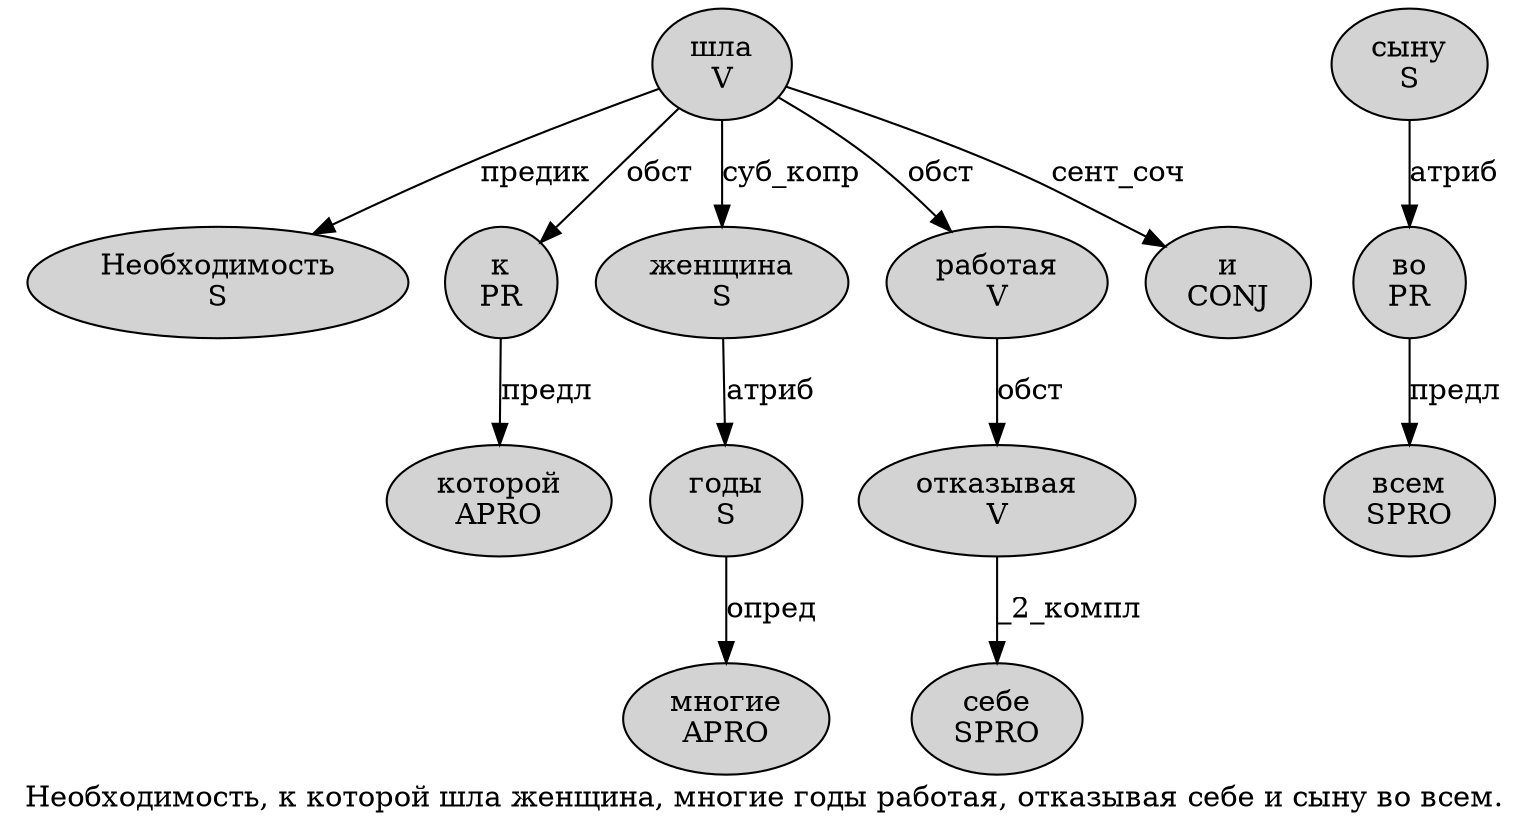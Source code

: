 digraph SENTENCE_116 {
	graph [label="Необходимость, к которой шла женщина, многие годы работая, отказывая себе и сыну во всем."]
	node [style=filled]
		0 [label="Необходимость
S" color="" fillcolor=lightgray penwidth=1 shape=ellipse]
		2 [label="к
PR" color="" fillcolor=lightgray penwidth=1 shape=ellipse]
		3 [label="которой
APRO" color="" fillcolor=lightgray penwidth=1 shape=ellipse]
		4 [label="шла
V" color="" fillcolor=lightgray penwidth=1 shape=ellipse]
		5 [label="женщина
S" color="" fillcolor=lightgray penwidth=1 shape=ellipse]
		7 [label="многие
APRO" color="" fillcolor=lightgray penwidth=1 shape=ellipse]
		8 [label="годы
S" color="" fillcolor=lightgray penwidth=1 shape=ellipse]
		9 [label="работая
V" color="" fillcolor=lightgray penwidth=1 shape=ellipse]
		11 [label="отказывая
V" color="" fillcolor=lightgray penwidth=1 shape=ellipse]
		12 [label="себе
SPRO" color="" fillcolor=lightgray penwidth=1 shape=ellipse]
		13 [label="и
CONJ" color="" fillcolor=lightgray penwidth=1 shape=ellipse]
		14 [label="сыну
S" color="" fillcolor=lightgray penwidth=1 shape=ellipse]
		15 [label="во
PR" color="" fillcolor=lightgray penwidth=1 shape=ellipse]
		16 [label="всем
SPRO" color="" fillcolor=lightgray penwidth=1 shape=ellipse]
			5 -> 8 [label="атриб"]
			2 -> 3 [label="предл"]
			11 -> 12 [label="_2_компл"]
			14 -> 15 [label="атриб"]
			9 -> 11 [label="обст"]
			4 -> 0 [label="предик"]
			4 -> 2 [label="обст"]
			4 -> 5 [label="суб_копр"]
			4 -> 9 [label="обст"]
			4 -> 13 [label="сент_соч"]
			8 -> 7 [label="опред"]
			15 -> 16 [label="предл"]
}